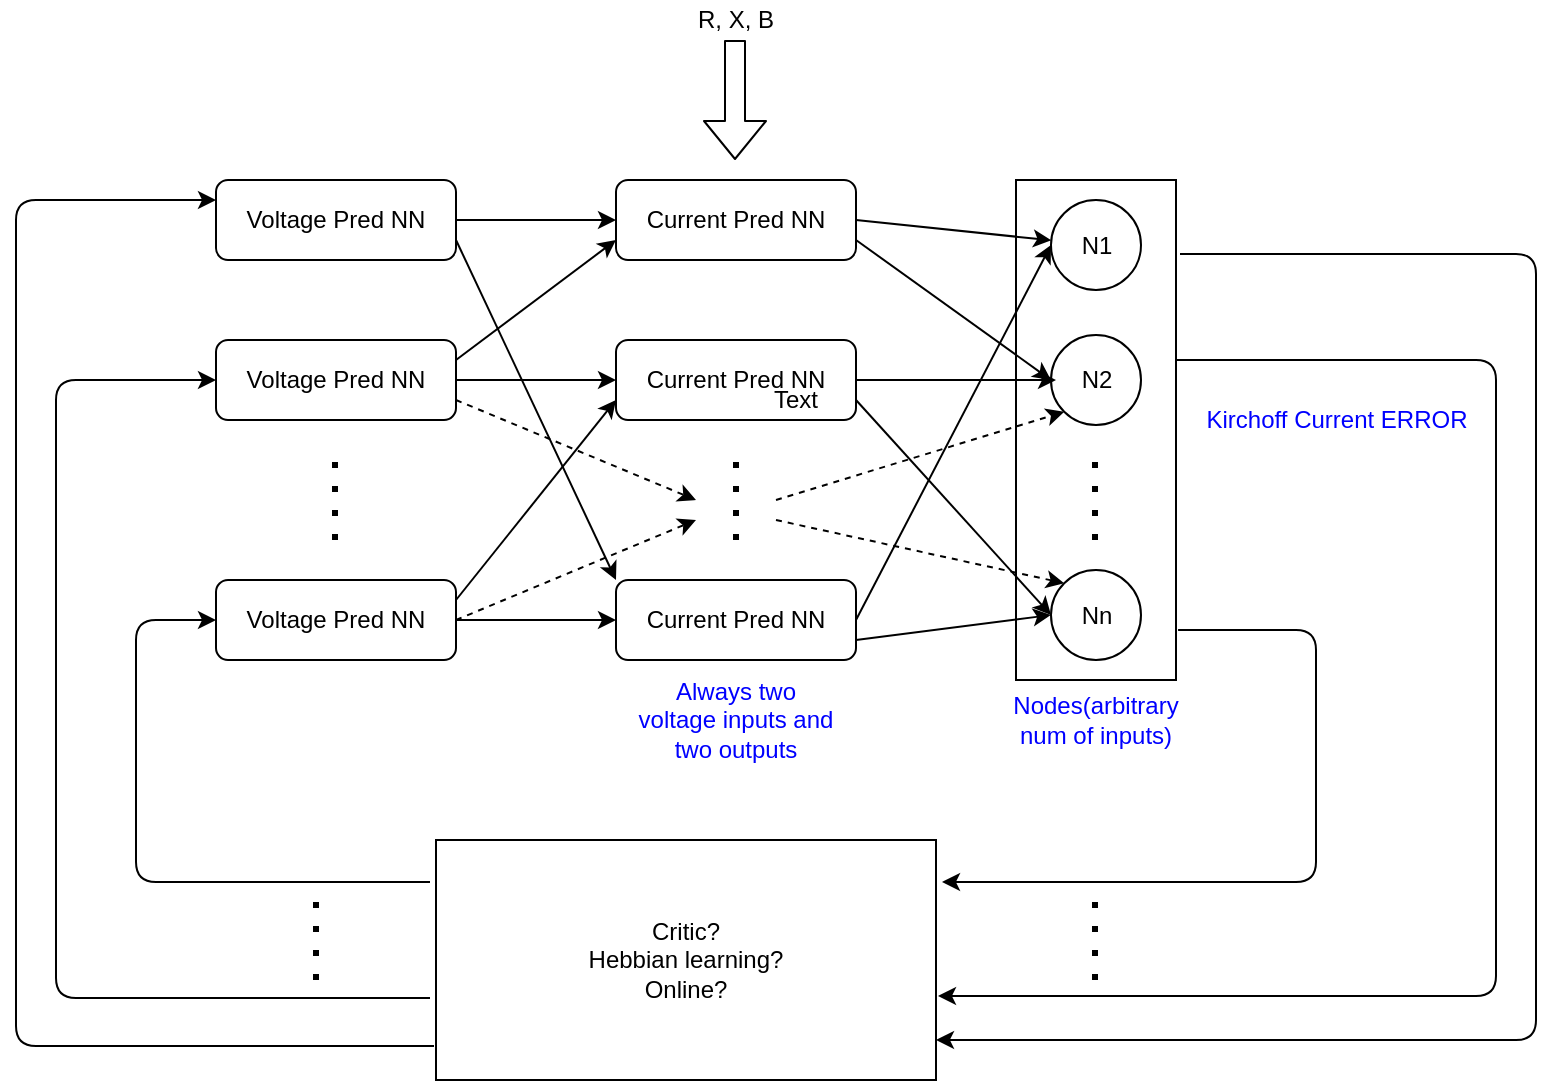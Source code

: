 <mxfile version="13.10.2" type="github">
  <diagram id="NsmuCzhm9A1a2L_3kVwT" name="Page-1">
    <mxGraphModel dx="1588" dy="946" grid="1" gridSize="10" guides="1" tooltips="1" connect="1" arrows="1" fold="1" page="1" pageScale="1" pageWidth="850" pageHeight="1100" math="0" shadow="0">
      <root>
        <mxCell id="0" />
        <mxCell id="1" parent="0" />
        <mxCell id="4eC2IW0U950ywPmt-rAN-8" value="" style="edgeStyle=orthogonalEdgeStyle;rounded=0;orthogonalLoop=1;jettySize=auto;html=1;" edge="1" parent="1" source="4eC2IW0U950ywPmt-rAN-1" target="4eC2IW0U950ywPmt-rAN-4">
          <mxGeometry relative="1" as="geometry" />
        </mxCell>
        <mxCell id="4eC2IW0U950ywPmt-rAN-1" value="Voltage Pred NN " style="rounded=1;whiteSpace=wrap;html=1;" vertex="1" parent="1">
          <mxGeometry x="120" y="150" width="120" height="40" as="geometry" />
        </mxCell>
        <mxCell id="4eC2IW0U950ywPmt-rAN-12" value="" style="edgeStyle=orthogonalEdgeStyle;rounded=0;orthogonalLoop=1;jettySize=auto;html=1;strokeWidth=1;" edge="1" parent="1" source="4eC2IW0U950ywPmt-rAN-2" target="4eC2IW0U950ywPmt-rAN-5">
          <mxGeometry relative="1" as="geometry" />
        </mxCell>
        <mxCell id="4eC2IW0U950ywPmt-rAN-2" value="Voltage Pred NN " style="rounded=1;whiteSpace=wrap;html=1;" vertex="1" parent="1">
          <mxGeometry x="120" y="230" width="120" height="40" as="geometry" />
        </mxCell>
        <mxCell id="4eC2IW0U950ywPmt-rAN-17" value="" style="edgeStyle=orthogonalEdgeStyle;rounded=0;orthogonalLoop=1;jettySize=auto;html=1;strokeWidth=1;" edge="1" parent="1" source="4eC2IW0U950ywPmt-rAN-3" target="4eC2IW0U950ywPmt-rAN-6">
          <mxGeometry relative="1" as="geometry" />
        </mxCell>
        <mxCell id="4eC2IW0U950ywPmt-rAN-3" value="Voltage Pred NN " style="rounded=1;whiteSpace=wrap;html=1;" vertex="1" parent="1">
          <mxGeometry x="120" y="350" width="120" height="40" as="geometry" />
        </mxCell>
        <mxCell id="4eC2IW0U950ywPmt-rAN-4" value="Current Pred NN" style="rounded=1;whiteSpace=wrap;html=1;" vertex="1" parent="1">
          <mxGeometry x="320" y="150" width="120" height="40" as="geometry" />
        </mxCell>
        <mxCell id="4eC2IW0U950ywPmt-rAN-5" value="Current Pred NN" style="rounded=1;whiteSpace=wrap;html=1;" vertex="1" parent="1">
          <mxGeometry x="320" y="230" width="120" height="40" as="geometry" />
        </mxCell>
        <mxCell id="4eC2IW0U950ywPmt-rAN-6" value="Current Pred NN" style="rounded=1;whiteSpace=wrap;html=1;" vertex="1" parent="1">
          <mxGeometry x="320" y="350" width="120" height="40" as="geometry" />
        </mxCell>
        <mxCell id="4eC2IW0U950ywPmt-rAN-9" value="" style="endArrow=classic;html=1;exitX=1;exitY=0.75;exitDx=0;exitDy=0;entryX=0;entryY=0;entryDx=0;entryDy=0;" edge="1" parent="1" source="4eC2IW0U950ywPmt-rAN-1" target="4eC2IW0U950ywPmt-rAN-6">
          <mxGeometry width="50" height="50" relative="1" as="geometry">
            <mxPoint x="480" y="410" as="sourcePoint" />
            <mxPoint x="530" y="360" as="targetPoint" />
          </mxGeometry>
        </mxCell>
        <mxCell id="4eC2IW0U950ywPmt-rAN-10" value="" style="endArrow=none;dashed=1;html=1;dashPattern=1 3;strokeWidth=3;" edge="1" parent="1">
          <mxGeometry width="50" height="50" relative="1" as="geometry">
            <mxPoint x="380" y="330" as="sourcePoint" />
            <mxPoint x="380" y="290" as="targetPoint" />
          </mxGeometry>
        </mxCell>
        <mxCell id="4eC2IW0U950ywPmt-rAN-11" value="" style="endArrow=none;dashed=1;html=1;dashPattern=1 3;strokeWidth=3;" edge="1" parent="1">
          <mxGeometry width="50" height="50" relative="1" as="geometry">
            <mxPoint x="179.5" y="330" as="sourcePoint" />
            <mxPoint x="179.5" y="290" as="targetPoint" />
          </mxGeometry>
        </mxCell>
        <mxCell id="4eC2IW0U950ywPmt-rAN-13" value="" style="endArrow=classic;html=1;strokeWidth=1;exitX=1;exitY=0.75;exitDx=0;exitDy=0;dashed=1;" edge="1" parent="1" source="4eC2IW0U950ywPmt-rAN-2">
          <mxGeometry width="50" height="50" relative="1" as="geometry">
            <mxPoint x="480" y="410" as="sourcePoint" />
            <mxPoint x="360" y="310" as="targetPoint" />
          </mxGeometry>
        </mxCell>
        <mxCell id="4eC2IW0U950ywPmt-rAN-14" value="" style="endArrow=classic;html=1;strokeWidth=1;exitX=1;exitY=0.5;exitDx=0;exitDy=0;dashed=1;" edge="1" parent="1" source="4eC2IW0U950ywPmt-rAN-3">
          <mxGeometry width="50" height="50" relative="1" as="geometry">
            <mxPoint x="250" y="270" as="sourcePoint" />
            <mxPoint x="360" y="320" as="targetPoint" />
          </mxGeometry>
        </mxCell>
        <mxCell id="4eC2IW0U950ywPmt-rAN-15" value="" style="endArrow=classic;html=1;strokeWidth=1;exitX=1;exitY=0.25;exitDx=0;exitDy=0;" edge="1" parent="1" source="4eC2IW0U950ywPmt-rAN-3">
          <mxGeometry width="50" height="50" relative="1" as="geometry">
            <mxPoint x="480" y="410" as="sourcePoint" />
            <mxPoint x="320" y="260" as="targetPoint" />
          </mxGeometry>
        </mxCell>
        <mxCell id="4eC2IW0U950ywPmt-rAN-18" value="" style="endArrow=classic;html=1;strokeWidth=1;exitX=1;exitY=0.25;exitDx=0;exitDy=0;entryX=0;entryY=0.75;entryDx=0;entryDy=0;" edge="1" parent="1" source="4eC2IW0U950ywPmt-rAN-2" target="4eC2IW0U950ywPmt-rAN-4">
          <mxGeometry width="50" height="50" relative="1" as="geometry">
            <mxPoint x="480" y="410" as="sourcePoint" />
            <mxPoint x="530" y="360" as="targetPoint" />
          </mxGeometry>
        </mxCell>
        <mxCell id="4eC2IW0U950ywPmt-rAN-19" value="" style="rounded=0;whiteSpace=wrap;html=1;" vertex="1" parent="1">
          <mxGeometry x="520" y="150" width="80" height="250" as="geometry" />
        </mxCell>
        <mxCell id="4eC2IW0U950ywPmt-rAN-21" value="N1" style="ellipse;whiteSpace=wrap;html=1;aspect=fixed;" vertex="1" parent="1">
          <mxGeometry x="537.5" y="160" width="45" height="45" as="geometry" />
        </mxCell>
        <mxCell id="4eC2IW0U950ywPmt-rAN-22" value="N2" style="ellipse;whiteSpace=wrap;html=1;aspect=fixed;" vertex="1" parent="1">
          <mxGeometry x="537.5" y="227.5" width="45" height="45" as="geometry" />
        </mxCell>
        <mxCell id="4eC2IW0U950ywPmt-rAN-23" value="Nn" style="ellipse;whiteSpace=wrap;html=1;aspect=fixed;" vertex="1" parent="1">
          <mxGeometry x="537.5" y="345" width="45" height="45" as="geometry" />
        </mxCell>
        <mxCell id="4eC2IW0U950ywPmt-rAN-24" value="" style="endArrow=none;dashed=1;html=1;dashPattern=1 3;strokeWidth=3;" edge="1" parent="1">
          <mxGeometry width="50" height="50" relative="1" as="geometry">
            <mxPoint x="559.5" y="330" as="sourcePoint" />
            <mxPoint x="559.5" y="290" as="targetPoint" />
          </mxGeometry>
        </mxCell>
        <mxCell id="4eC2IW0U950ywPmt-rAN-25" value="&lt;font color=&quot;#0000FF&quot;&gt;Nodes(arbitrary num of inputs)&lt;/font&gt;" style="text;html=1;strokeColor=none;fillColor=none;align=center;verticalAlign=middle;whiteSpace=wrap;rounded=0;" vertex="1" parent="1">
          <mxGeometry x="531.25" y="410" width="57.5" height="20" as="geometry" />
        </mxCell>
        <mxCell id="4eC2IW0U950ywPmt-rAN-27" value="&lt;font color=&quot;#0000FF&quot;&gt;Always two voltage inputs and two outputs&lt;br&gt;&lt;/font&gt;" style="text;html=1;strokeColor=none;fillColor=none;align=center;verticalAlign=middle;whiteSpace=wrap;rounded=0;" vertex="1" parent="1">
          <mxGeometry x="330" y="410" width="100" height="20" as="geometry" />
        </mxCell>
        <mxCell id="4eC2IW0U950ywPmt-rAN-29" value="" style="endArrow=classic;html=1;strokeWidth=1;exitX=1;exitY=0.5;exitDx=0;exitDy=0;" edge="1" parent="1" source="4eC2IW0U950ywPmt-rAN-4" target="4eC2IW0U950ywPmt-rAN-21">
          <mxGeometry width="50" height="50" relative="1" as="geometry">
            <mxPoint x="480" y="340" as="sourcePoint" />
            <mxPoint x="530" y="290" as="targetPoint" />
          </mxGeometry>
        </mxCell>
        <mxCell id="4eC2IW0U950ywPmt-rAN-31" value="" style="endArrow=classic;html=1;strokeWidth=1;exitX=1;exitY=0.75;exitDx=0;exitDy=0;entryX=0;entryY=0.5;entryDx=0;entryDy=0;" edge="1" parent="1" source="4eC2IW0U950ywPmt-rAN-4" target="4eC2IW0U950ywPmt-rAN-22">
          <mxGeometry width="50" height="50" relative="1" as="geometry">
            <mxPoint x="450" y="180" as="sourcePoint" />
            <mxPoint x="547.612" y="190.261" as="targetPoint" />
          </mxGeometry>
        </mxCell>
        <mxCell id="4eC2IW0U950ywPmt-rAN-33" value="" style="endArrow=classic;html=1;strokeWidth=1;exitX=1;exitY=0.5;exitDx=0;exitDy=0;" edge="1" parent="1" source="4eC2IW0U950ywPmt-rAN-5">
          <mxGeometry width="50" height="50" relative="1" as="geometry">
            <mxPoint x="480" y="340" as="sourcePoint" />
            <mxPoint x="540" y="250" as="targetPoint" />
          </mxGeometry>
        </mxCell>
        <mxCell id="4eC2IW0U950ywPmt-rAN-34" value="" style="endArrow=classic;html=1;strokeWidth=1;exitX=1;exitY=0.75;exitDx=0;exitDy=0;entryX=0;entryY=0.5;entryDx=0;entryDy=0;" edge="1" parent="1" source="4eC2IW0U950ywPmt-rAN-5" target="4eC2IW0U950ywPmt-rAN-23">
          <mxGeometry width="50" height="50" relative="1" as="geometry">
            <mxPoint x="480" y="340" as="sourcePoint" />
            <mxPoint x="530" y="290" as="targetPoint" />
          </mxGeometry>
        </mxCell>
        <mxCell id="4eC2IW0U950ywPmt-rAN-35" value="" style="endArrow=classic;html=1;strokeWidth=1;exitX=1;exitY=0.5;exitDx=0;exitDy=0;entryX=0;entryY=0.5;entryDx=0;entryDy=0;" edge="1" parent="1" source="4eC2IW0U950ywPmt-rAN-6" target="4eC2IW0U950ywPmt-rAN-21">
          <mxGeometry width="50" height="50" relative="1" as="geometry">
            <mxPoint x="480" y="340" as="sourcePoint" />
            <mxPoint x="530" y="290" as="targetPoint" />
          </mxGeometry>
        </mxCell>
        <mxCell id="4eC2IW0U950ywPmt-rAN-37" value="" style="endArrow=classic;html=1;strokeWidth=1;exitX=1;exitY=0.75;exitDx=0;exitDy=0;entryX=0;entryY=0.5;entryDx=0;entryDy=0;" edge="1" parent="1" source="4eC2IW0U950ywPmt-rAN-6" target="4eC2IW0U950ywPmt-rAN-23">
          <mxGeometry width="50" height="50" relative="1" as="geometry">
            <mxPoint x="480" y="340" as="sourcePoint" />
            <mxPoint x="530" y="290" as="targetPoint" />
          </mxGeometry>
        </mxCell>
        <mxCell id="4eC2IW0U950ywPmt-rAN-38" value="" style="endArrow=classic;html=1;strokeWidth=1;entryX=0;entryY=1;entryDx=0;entryDy=0;dashed=1;" edge="1" parent="1" target="4eC2IW0U950ywPmt-rAN-22">
          <mxGeometry width="50" height="50" relative="1" as="geometry">
            <mxPoint x="400" y="310" as="sourcePoint" />
            <mxPoint x="530" y="290" as="targetPoint" />
          </mxGeometry>
        </mxCell>
        <mxCell id="4eC2IW0U950ywPmt-rAN-39" value="" style="endArrow=classic;html=1;dashed=1;strokeWidth=1;entryX=0;entryY=0;entryDx=0;entryDy=0;" edge="1" parent="1" target="4eC2IW0U950ywPmt-rAN-23">
          <mxGeometry width="50" height="50" relative="1" as="geometry">
            <mxPoint x="400" y="320" as="sourcePoint" />
            <mxPoint x="530" y="290" as="targetPoint" />
          </mxGeometry>
        </mxCell>
        <mxCell id="4eC2IW0U950ywPmt-rAN-40" value="" style="shape=flexArrow;endArrow=classic;html=1;strokeWidth=1;" edge="1" parent="1">
          <mxGeometry width="50" height="50" relative="1" as="geometry">
            <mxPoint x="379.5" y="80" as="sourcePoint" />
            <mxPoint x="379.5" y="140" as="targetPoint" />
          </mxGeometry>
        </mxCell>
        <mxCell id="4eC2IW0U950ywPmt-rAN-43" value="R, X, B" style="text;html=1;strokeColor=none;fillColor=none;align=center;verticalAlign=middle;whiteSpace=wrap;rounded=0;" vertex="1" parent="1">
          <mxGeometry x="350" y="60" width="60" height="20" as="geometry" />
        </mxCell>
        <mxCell id="4eC2IW0U950ywPmt-rAN-44" value="&lt;div&gt;Critic?&lt;/div&gt;&lt;div&gt;Hebbian learning?&lt;/div&gt;&lt;div&gt;Online?&lt;br&gt;&lt;/div&gt;" style="rounded=0;whiteSpace=wrap;html=1;" vertex="1" parent="1">
          <mxGeometry x="230" y="480" width="250" height="120" as="geometry" />
        </mxCell>
        <mxCell id="4eC2IW0U950ywPmt-rAN-45" value="" style="endArrow=classic;html=1;strokeWidth=1;exitX=1.025;exitY=0.148;exitDx=0;exitDy=0;exitPerimeter=0;entryX=1;entryY=0.833;entryDx=0;entryDy=0;entryPerimeter=0;" edge="1" parent="1" source="4eC2IW0U950ywPmt-rAN-19" target="4eC2IW0U950ywPmt-rAN-44">
          <mxGeometry width="50" height="50" relative="1" as="geometry">
            <mxPoint x="400" y="350" as="sourcePoint" />
            <mxPoint x="450" y="300" as="targetPoint" />
            <Array as="points">
              <mxPoint x="780" y="187" />
              <mxPoint x="780" y="580" />
            </Array>
          </mxGeometry>
        </mxCell>
        <mxCell id="4eC2IW0U950ywPmt-rAN-46" value="" style="endArrow=classic;html=1;strokeWidth=1;entryX=1.004;entryY=0.65;entryDx=0;entryDy=0;entryPerimeter=0;" edge="1" parent="1" target="4eC2IW0U950ywPmt-rAN-44">
          <mxGeometry width="50" height="50" relative="1" as="geometry">
            <mxPoint x="600" y="240" as="sourcePoint" />
            <mxPoint x="450" y="300" as="targetPoint" />
            <Array as="points">
              <mxPoint x="760" y="240" />
              <mxPoint x="760" y="558" />
            </Array>
          </mxGeometry>
        </mxCell>
        <mxCell id="4eC2IW0U950ywPmt-rAN-47" value="" style="endArrow=classic;html=1;strokeWidth=1;exitX=-0.012;exitY=0.658;exitDx=0;exitDy=0;exitPerimeter=0;entryX=0;entryY=0.5;entryDx=0;entryDy=0;" edge="1" parent="1" source="4eC2IW0U950ywPmt-rAN-44" target="4eC2IW0U950ywPmt-rAN-2">
          <mxGeometry width="50" height="50" relative="1" as="geometry">
            <mxPoint x="400" y="350" as="sourcePoint" />
            <mxPoint x="450" y="300" as="targetPoint" />
            <Array as="points">
              <mxPoint x="40" y="559" />
              <mxPoint x="40" y="250" />
            </Array>
          </mxGeometry>
        </mxCell>
        <mxCell id="4eC2IW0U950ywPmt-rAN-48" value="" style="endArrow=classic;html=1;strokeWidth=1;exitX=1.013;exitY=0.9;exitDx=0;exitDy=0;exitPerimeter=0;entryX=1.012;entryY=0.175;entryDx=0;entryDy=0;entryPerimeter=0;" edge="1" parent="1" source="4eC2IW0U950ywPmt-rAN-19" target="4eC2IW0U950ywPmt-rAN-44">
          <mxGeometry width="50" height="50" relative="1" as="geometry">
            <mxPoint x="400" y="350" as="sourcePoint" />
            <mxPoint x="450" y="300" as="targetPoint" />
            <Array as="points">
              <mxPoint x="670" y="375" />
              <mxPoint x="670" y="501" />
            </Array>
          </mxGeometry>
        </mxCell>
        <mxCell id="4eC2IW0U950ywPmt-rAN-50" value="" style="endArrow=none;dashed=1;html=1;dashPattern=1 3;strokeWidth=3;" edge="1" parent="1">
          <mxGeometry width="50" height="50" relative="1" as="geometry">
            <mxPoint x="559.5" y="550" as="sourcePoint" />
            <mxPoint x="559.5" y="510" as="targetPoint" />
          </mxGeometry>
        </mxCell>
        <mxCell id="4eC2IW0U950ywPmt-rAN-51" value="" style="endArrow=classic;html=1;strokeWidth=1;exitX=-0.004;exitY=0.858;exitDx=0;exitDy=0;exitPerimeter=0;entryX=0;entryY=0.25;entryDx=0;entryDy=0;" edge="1" parent="1" source="4eC2IW0U950ywPmt-rAN-44" target="4eC2IW0U950ywPmt-rAN-1">
          <mxGeometry width="50" height="50" relative="1" as="geometry">
            <mxPoint x="400" y="380" as="sourcePoint" />
            <mxPoint x="450" y="330" as="targetPoint" />
            <Array as="points">
              <mxPoint x="20" y="583" />
              <mxPoint x="20" y="160" />
            </Array>
          </mxGeometry>
        </mxCell>
        <mxCell id="4eC2IW0U950ywPmt-rAN-52" value="" style="endArrow=classic;html=1;strokeWidth=1;exitX=-0.012;exitY=0.175;exitDx=0;exitDy=0;exitPerimeter=0;entryX=0;entryY=0.5;entryDx=0;entryDy=0;" edge="1" parent="1" source="4eC2IW0U950ywPmt-rAN-44" target="4eC2IW0U950ywPmt-rAN-3">
          <mxGeometry width="50" height="50" relative="1" as="geometry">
            <mxPoint x="400" y="380" as="sourcePoint" />
            <mxPoint x="450" y="330" as="targetPoint" />
            <Array as="points">
              <mxPoint x="80" y="501" />
              <mxPoint x="80" y="370" />
            </Array>
          </mxGeometry>
        </mxCell>
        <mxCell id="4eC2IW0U950ywPmt-rAN-53" value="" style="endArrow=none;dashed=1;html=1;dashPattern=1 3;strokeWidth=3;" edge="1" parent="1">
          <mxGeometry width="50" height="50" relative="1" as="geometry">
            <mxPoint x="170" y="550" as="sourcePoint" />
            <mxPoint x="170" y="510" as="targetPoint" />
          </mxGeometry>
        </mxCell>
        <mxCell id="4eC2IW0U950ywPmt-rAN-54" value="Text" style="text;html=1;strokeColor=none;fillColor=none;align=center;verticalAlign=middle;whiteSpace=wrap;rounded=0;" vertex="1" parent="1">
          <mxGeometry x="390" y="250" width="40" height="20" as="geometry" />
        </mxCell>
        <mxCell id="4eC2IW0U950ywPmt-rAN-55" value="&lt;font color=&quot;#0000FF&quot;&gt;Kirchoff Current ERROR&lt;/font&gt;" style="text;html=1;align=center;verticalAlign=middle;resizable=0;points=[];autosize=1;" vertex="1" parent="1">
          <mxGeometry x="605" y="260" width="150" height="20" as="geometry" />
        </mxCell>
      </root>
    </mxGraphModel>
  </diagram>
</mxfile>
